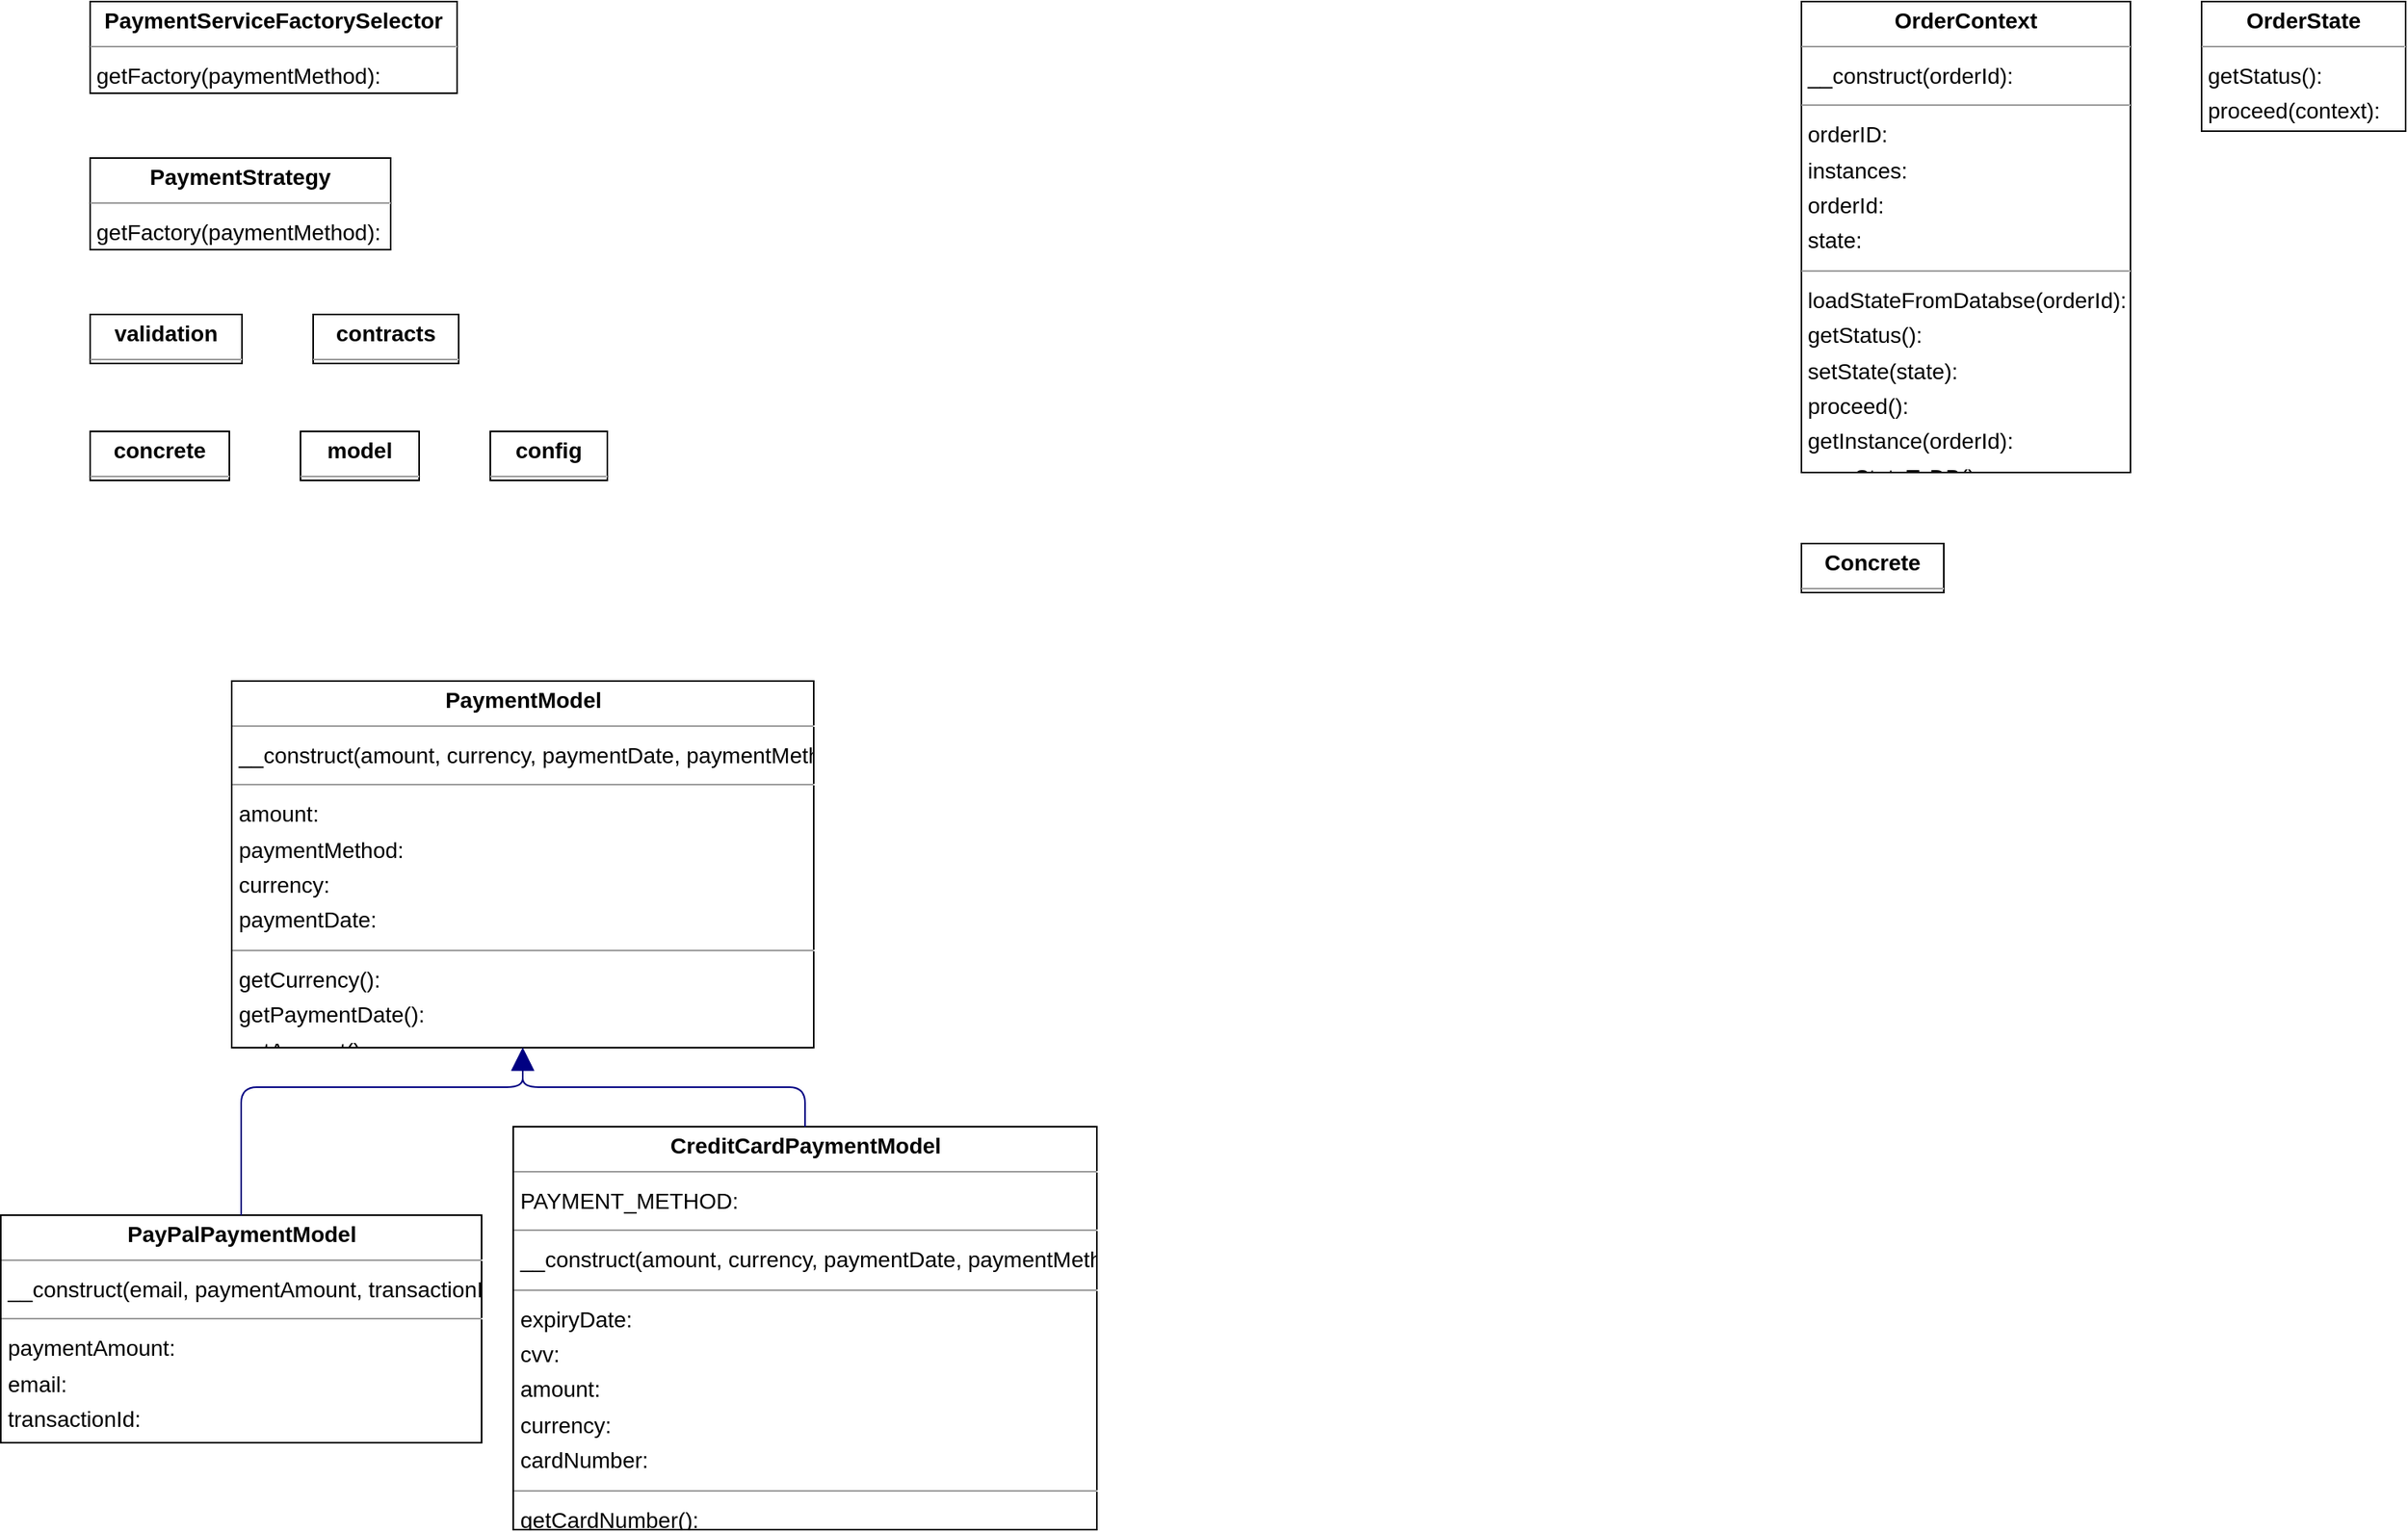 <mxfile version="26.0.5">
  <diagram name="Page-1" id="KH_nq3rs7vA6ZGu3bwKK">
    <mxGraphModel dx="2759" dy="2129" grid="1" gridSize="10" guides="1" tooltips="1" connect="1" arrows="1" fold="1" page="1" pageScale="1" pageWidth="850" pageHeight="1100" math="0" shadow="0">
      <root>
        <mxCell id="0" />
        <mxCell id="1" parent="0" />
        <mxCell id="UKRKsNbsrZ3EIyGasmf7-2" value="&lt;p style=&quot;margin:0px;margin-top:4px;text-align:center;&quot;&gt;&lt;b&gt;PaymentServiceFactorySelector&lt;/b&gt;&lt;/p&gt;&lt;hr size=&quot;1&quot;/&gt;&lt;p style=&quot;margin:0 0 0 4px;line-height:1.6;&quot;&gt; getFactory(paymentMethod): &lt;/p&gt;" style="verticalAlign=top;align=left;overflow=fill;fontSize=14;fontFamily=Helvetica;html=1;rounded=0;shadow=0;comic=0;labelBackgroundColor=none;strokeWidth=1;" vertex="1" parent="1">
          <mxGeometry x="-752" y="-1040" width="232" height="58" as="geometry" />
        </mxCell>
        <mxCell id="UKRKsNbsrZ3EIyGasmf7-3" value="&lt;p style=&quot;margin:0px;margin-top:4px;text-align:center;&quot;&gt;&lt;b&gt;PaymentStrategy&lt;/b&gt;&lt;/p&gt;&lt;hr size=&quot;1&quot;/&gt;&lt;p style=&quot;margin:0 0 0 4px;line-height:1.6;&quot;&gt; getFactory(paymentMethod): &lt;/p&gt;" style="verticalAlign=top;align=left;overflow=fill;fontSize=14;fontFamily=Helvetica;html=1;rounded=0;shadow=0;comic=0;labelBackgroundColor=none;strokeWidth=1;" vertex="1" parent="1">
          <mxGeometry x="-752" y="-941" width="190" height="58" as="geometry" />
        </mxCell>
        <mxCell id="UKRKsNbsrZ3EIyGasmf7-4" value="&lt;p style=&quot;margin:0px;margin-top:4px;text-align:center;&quot;&gt;&lt;b&gt;concrete&lt;/b&gt;&lt;/p&gt;&lt;hr size=&quot;1&quot;/&gt;" style="verticalAlign=top;align=left;overflow=fill;fontSize=14;fontFamily=Helvetica;html=1;rounded=0;shadow=0;comic=0;labelBackgroundColor=none;strokeWidth=1;" vertex="1" parent="1">
          <mxGeometry x="-752" y="-768" width="88" height="31" as="geometry" />
        </mxCell>
        <mxCell id="UKRKsNbsrZ3EIyGasmf7-5" value="&lt;p style=&quot;margin:0px;margin-top:4px;text-align:center;&quot;&gt;&lt;b&gt;config&lt;/b&gt;&lt;/p&gt;&lt;hr size=&quot;1&quot;/&gt;" style="verticalAlign=top;align=left;overflow=fill;fontSize=14;fontFamily=Helvetica;html=1;rounded=0;shadow=0;comic=0;labelBackgroundColor=none;strokeWidth=1;" vertex="1" parent="1">
          <mxGeometry x="-499" y="-768" width="74" height="31" as="geometry" />
        </mxCell>
        <mxCell id="UKRKsNbsrZ3EIyGasmf7-6" value="&lt;p style=&quot;margin:0px;margin-top:4px;text-align:center;&quot;&gt;&lt;b&gt;contracts&lt;/b&gt;&lt;/p&gt;&lt;hr size=&quot;1&quot;/&gt;" style="verticalAlign=top;align=left;overflow=fill;fontSize=14;fontFamily=Helvetica;html=1;rounded=0;shadow=0;comic=0;labelBackgroundColor=none;strokeWidth=1;" vertex="1" parent="1">
          <mxGeometry x="-611" y="-842" width="92" height="31" as="geometry" />
        </mxCell>
        <mxCell id="UKRKsNbsrZ3EIyGasmf7-7" value="&lt;p style=&quot;margin:0px;margin-top:4px;text-align:center;&quot;&gt;&lt;b&gt;model&lt;/b&gt;&lt;/p&gt;&lt;hr size=&quot;1&quot;/&gt;" style="verticalAlign=top;align=left;overflow=fill;fontSize=14;fontFamily=Helvetica;html=1;rounded=0;shadow=0;comic=0;labelBackgroundColor=none;strokeWidth=1;" vertex="1" parent="1">
          <mxGeometry x="-619" y="-768" width="75" height="31" as="geometry" />
        </mxCell>
        <mxCell id="UKRKsNbsrZ3EIyGasmf7-8" value="&lt;p style=&quot;margin:0px;margin-top:4px;text-align:center;&quot;&gt;&lt;b&gt;validation&lt;/b&gt;&lt;/p&gt;&lt;hr size=&quot;1&quot;/&gt;" style="verticalAlign=top;align=left;overflow=fill;fontSize=14;fontFamily=Helvetica;html=1;rounded=0;shadow=0;comic=0;labelBackgroundColor=none;strokeWidth=1;" vertex="1" parent="1">
          <mxGeometry x="-752" y="-842" width="96" height="31" as="geometry" />
        </mxCell>
        <mxCell id="UKRKsNbsrZ3EIyGasmf7-9" value="&lt;p style=&quot;margin:0px;margin-top:4px;text-align:center;&quot;&gt;&lt;b&gt;Concrete&lt;/b&gt;&lt;/p&gt;&lt;hr size=&quot;1&quot;/&gt;" style="verticalAlign=top;align=left;overflow=fill;fontSize=14;fontFamily=Helvetica;html=1;rounded=0;shadow=0;comic=0;labelBackgroundColor=none;strokeWidth=1;" vertex="1" parent="1">
          <mxGeometry x="330" y="-697" width="90" height="31" as="geometry" />
        </mxCell>
        <mxCell id="UKRKsNbsrZ3EIyGasmf7-10" value="&lt;p style=&quot;margin:0px;margin-top:4px;text-align:center;&quot;&gt;&lt;b&gt;OrderContext&lt;/b&gt;&lt;/p&gt;&lt;hr size=&quot;1&quot;/&gt;&lt;p style=&quot;margin:0 0 0 4px;line-height:1.6;&quot;&gt; __construct(orderId): &lt;/p&gt;&lt;hr size=&quot;1&quot;/&gt;&lt;p style=&quot;margin:0 0 0 4px;line-height:1.6;&quot;&gt; orderID: &lt;br/&gt; instances: &lt;br/&gt; orderId: &lt;br/&gt; state: &lt;/p&gt;&lt;hr size=&quot;1&quot;/&gt;&lt;p style=&quot;margin:0 0 0 4px;line-height:1.6;&quot;&gt; loadStateFromDatabse(orderId): &lt;br/&gt; getStatus(): &lt;br/&gt; setState(state): &lt;br/&gt; proceed(): &lt;br/&gt; getInstance(orderId): &lt;br/&gt; saveStateToDB(): &lt;br/&gt; loadStateFromDatabase(): &lt;/p&gt;" style="verticalAlign=top;align=left;overflow=fill;fontSize=14;fontFamily=Helvetica;html=1;rounded=0;shadow=0;comic=0;labelBackgroundColor=none;strokeWidth=1;" vertex="1" parent="1">
          <mxGeometry x="330" y="-1040" width="208" height="298" as="geometry" />
        </mxCell>
        <mxCell id="UKRKsNbsrZ3EIyGasmf7-11" value="&lt;p style=&quot;margin:0px;margin-top:4px;text-align:center;&quot;&gt;&lt;b&gt;OrderState&lt;/b&gt;&lt;/p&gt;&lt;hr size=&quot;1&quot;/&gt;&lt;p style=&quot;margin:0 0 0 4px;line-height:1.6;&quot;&gt; getStatus(): &lt;br/&gt; proceed(context): &lt;/p&gt;" style="verticalAlign=top;align=left;overflow=fill;fontSize=14;fontFamily=Helvetica;html=1;rounded=0;shadow=0;comic=0;labelBackgroundColor=none;strokeWidth=1;" vertex="1" parent="1">
          <mxGeometry x="583" y="-1040" width="129" height="82" as="geometry" />
        </mxCell>
        <mxCell id="UKRKsNbsrZ3EIyGasmf7-12" value="&lt;p style=&quot;margin:0px;margin-top:4px;text-align:center;&quot;&gt;&lt;b&gt;CreditCardPaymentModel&lt;/b&gt;&lt;/p&gt;&lt;hr size=&quot;1&quot;/&gt;&lt;p style=&quot;margin:0 0 0 4px;line-height:1.6;&quot;&gt; PAYMENT_METHOD: &lt;/p&gt;&lt;hr size=&quot;1&quot;/&gt;&lt;p style=&quot;margin:0 0 0 4px;line-height:1.6;&quot;&gt; __construct(amount, currency, paymentDate, paymentMethod, cardNumber, expiryDate, cvv): &lt;/p&gt;&lt;hr size=&quot;1&quot;/&gt;&lt;p style=&quot;margin:0 0 0 4px;line-height:1.6;&quot;&gt; expiryDate: &lt;br/&gt; cvv: &lt;br/&gt; amount: &lt;br/&gt; currency: &lt;br/&gt; cardNumber: &lt;/p&gt;&lt;hr size=&quot;1&quot;/&gt;&lt;p style=&quot;margin:0 0 0 4px;line-height:1.6;&quot;&gt; getCardNumber(): &lt;br/&gt; getExpiryDate(): &lt;br/&gt; getCvv(): &lt;/p&gt;" style="verticalAlign=top;align=left;overflow=fill;fontSize=14;fontFamily=Helvetica;html=1;rounded=0;shadow=0;comic=0;labelBackgroundColor=none;strokeWidth=1;" vertex="1" parent="1">
          <mxGeometry x="-484.5" y="-328" width="369" height="255" as="geometry" />
        </mxCell>
        <mxCell id="UKRKsNbsrZ3EIyGasmf7-13" value="&lt;p style=&quot;margin:0px;margin-top:4px;text-align:center;&quot;&gt;&lt;b&gt;PayPalPaymentModel&lt;/b&gt;&lt;/p&gt;&lt;hr size=&quot;1&quot;/&gt;&lt;p style=&quot;margin:0 0 0 4px;line-height:1.6;&quot;&gt; __construct(email, paymentAmount, transactionId): &lt;/p&gt;&lt;hr size=&quot;1&quot;/&gt;&lt;p style=&quot;margin:0 0 0 4px;line-height:1.6;&quot;&gt; paymentAmount: &lt;br/&gt; email: &lt;br/&gt; transactionId: &lt;/p&gt;&lt;hr size=&quot;1&quot;/&gt;&lt;p style=&quot;margin:0 0 0 4px;line-height:1.6;&quot;&gt; getPaymentDetails(): &lt;/p&gt;" style="verticalAlign=top;align=left;overflow=fill;fontSize=14;fontFamily=Helvetica;html=1;rounded=0;shadow=0;comic=0;labelBackgroundColor=none;strokeWidth=1;" vertex="1" parent="1">
          <mxGeometry x="-808.5" y="-272" width="304" height="144" as="geometry" />
        </mxCell>
        <mxCell id="UKRKsNbsrZ3EIyGasmf7-14" value="&lt;p style=&quot;margin:0px;margin-top:4px;text-align:center;&quot;&gt;&lt;b&gt;PaymentModel&lt;/b&gt;&lt;/p&gt;&lt;hr size=&quot;1&quot;/&gt;&lt;p style=&quot;margin:0 0 0 4px;line-height:1.6;&quot;&gt; __construct(amount, currency, paymentDate, paymentMethod): &lt;/p&gt;&lt;hr size=&quot;1&quot;/&gt;&lt;p style=&quot;margin:0 0 0 4px;line-height:1.6;&quot;&gt; amount: &lt;br/&gt; paymentMethod: &lt;br/&gt; currency: &lt;br/&gt; paymentDate: &lt;/p&gt;&lt;hr size=&quot;1&quot;/&gt;&lt;p style=&quot;margin:0 0 0 4px;line-height:1.6;&quot;&gt; getCurrency(): &lt;br/&gt; getPaymentDate(): &lt;br/&gt; getAmount(): &lt;br/&gt; getPaymentMethod(): &lt;/p&gt;" style="verticalAlign=top;align=left;overflow=fill;fontSize=14;fontFamily=Helvetica;html=1;rounded=0;shadow=0;comic=0;labelBackgroundColor=none;strokeWidth=1;" vertex="1" parent="1">
          <mxGeometry x="-662.5" y="-610" width="368" height="232" as="geometry" />
        </mxCell>
        <mxCell id="UKRKsNbsrZ3EIyGasmf7-15" value="" style="html=1;rounded=1;edgeStyle=orthogonalEdgeStyle;dashed=0;startArrow=none;endArrow=block;endSize=12;strokeColor=#000082;exitX=0.500;exitY=0.000;exitDx=0;exitDy=0;entryX=0.500;entryY=1.000;entryDx=0;entryDy=0;" edge="1" parent="1" source="UKRKsNbsrZ3EIyGasmf7-12" target="UKRKsNbsrZ3EIyGasmf7-14">
          <mxGeometry width="50" height="50" relative="1" as="geometry">
            <Array as="points">
              <mxPoint x="-299.5" y="-353" />
              <mxPoint x="-478.5" y="-353" />
            </Array>
          </mxGeometry>
        </mxCell>
        <mxCell id="UKRKsNbsrZ3EIyGasmf7-16" value="" style="html=1;rounded=1;edgeStyle=orthogonalEdgeStyle;dashed=0;startArrow=none;endArrow=block;endSize=12;strokeColor=#000082;exitX=0.500;exitY=0.000;exitDx=0;exitDy=0;entryX=0.500;entryY=1.000;entryDx=0;entryDy=0;" edge="1" parent="1" source="UKRKsNbsrZ3EIyGasmf7-13" target="UKRKsNbsrZ3EIyGasmf7-14">
          <mxGeometry width="50" height="50" relative="1" as="geometry">
            <Array as="points">
              <mxPoint x="-656.5" y="-353" />
              <mxPoint x="-478.5" y="-353" />
            </Array>
          </mxGeometry>
        </mxCell>
      </root>
    </mxGraphModel>
  </diagram>
</mxfile>
